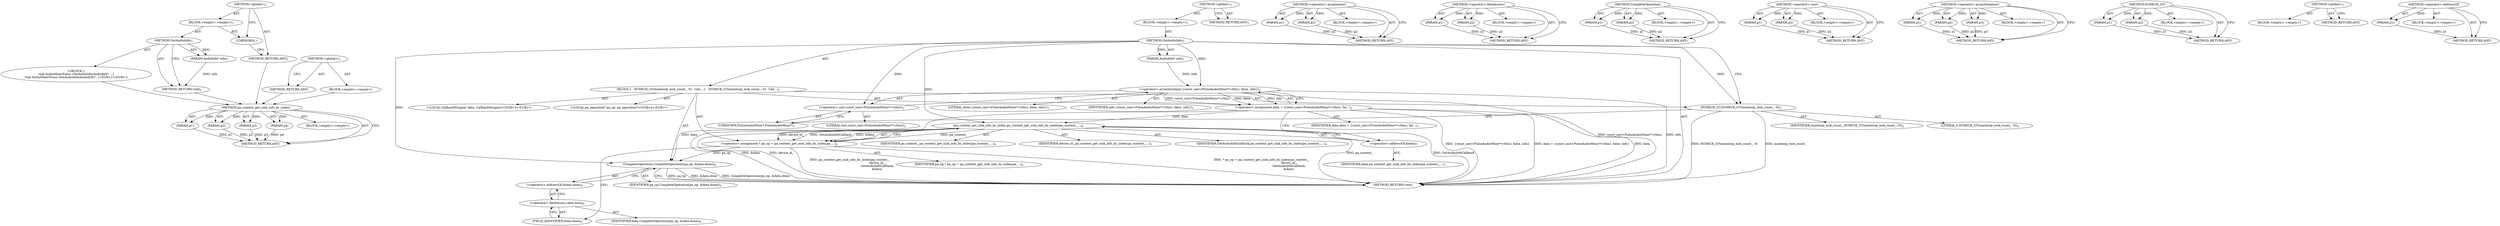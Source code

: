 digraph "&lt;global&gt;" {
vulnerable_84 [label=<(METHOD,pa_context_get_sink_info_by_index)>];
vulnerable_85 [label=<(PARAM,p1)>];
vulnerable_86 [label=<(PARAM,p2)>];
vulnerable_87 [label=<(PARAM,p3)>];
vulnerable_88 [label=<(PARAM,p4)>];
vulnerable_89 [label=<(BLOCK,&lt;empty&gt;,&lt;empty&gt;)>];
vulnerable_90 [label=<(METHOD_RETURN,ANY)>];
vulnerable_6 [label=<(METHOD,&lt;global&gt;)<SUB>1</SUB>>];
vulnerable_7 [label=<(BLOCK,&lt;empty&gt;,&lt;empty&gt;)<SUB>1</SUB>>];
vulnerable_8 [label=<(METHOD,GetAudioInfo)<SUB>1</SUB>>];
vulnerable_9 [label=<(PARAM,AudioInfo* info)<SUB>1</SUB>>];
vulnerable_10 [label=<(BLOCK,{
   DCHECK_GT(mainloop_lock_count_, 0);
  Call...,{
   DCHECK_GT(mainloop_lock_count_, 0);
  Call...)<SUB>1</SUB>>];
vulnerable_11 [label=<(DCHECK_GT,DCHECK_GT(mainloop_lock_count_, 0))<SUB>2</SUB>>];
vulnerable_12 [label=<(IDENTIFIER,mainloop_lock_count_,DCHECK_GT(mainloop_lock_count_, 0))<SUB>2</SUB>>];
vulnerable_13 [label=<(LITERAL,0,DCHECK_GT(mainloop_lock_count_, 0))<SUB>2</SUB>>];
vulnerable_14 [label="<(LOCAL,CallbackWrapper data: CallbackWrapper)<SUB>3</SUB>>"];
vulnerable_15 [label=<(&lt;operator&gt;.assignment,data = {const_cast&lt;PulseAudioMixer*&gt;(this), fal...)<SUB>3</SUB>>];
vulnerable_16 [label=<(IDENTIFIER,data,data = {const_cast&lt;PulseAudioMixer*&gt;(this), fal...)<SUB>3</SUB>>];
vulnerable_17 [label=<(&lt;operator&gt;.arrayInitializer,{const_cast&lt;PulseAudioMixer*&gt;(this), false, info})<SUB>3</SUB>>];
vulnerable_18 [label=<(&lt;operator&gt;.cast,const_cast&lt;PulseAudioMixer*&gt;(this))<SUB>3</SUB>>];
vulnerable_19 [label=<(UNKNOWN,PulseAudioMixer*,PulseAudioMixer*)<SUB>3</SUB>>];
vulnerable_20 [label=<(LITERAL,this,const_cast&lt;PulseAudioMixer*&gt;(this))<SUB>3</SUB>>];
vulnerable_21 [label=<(LITERAL,false,{const_cast&lt;PulseAudioMixer*&gt;(this), false, info})<SUB>3</SUB>>];
vulnerable_22 [label=<(IDENTIFIER,info,{const_cast&lt;PulseAudioMixer*&gt;(this), false, info})<SUB>3</SUB>>];
vulnerable_23 [label="<(LOCAL,pa_operation* pa_op: pa_operation*)<SUB>4</SUB>>"];
vulnerable_24 [label=<(&lt;operator&gt;.assignment,* pa_op = pa_context_get_sink_info_by_index(pa_...)<SUB>4</SUB>>];
vulnerable_25 [label=<(IDENTIFIER,pa_op,* pa_op = pa_context_get_sink_info_by_index(pa_...)<SUB>4</SUB>>];
vulnerable_26 [label=<(pa_context_get_sink_info_by_index,pa_context_get_sink_info_by_index(pa_context_,
...)<SUB>4</SUB>>];
vulnerable_27 [label=<(IDENTIFIER,pa_context_,pa_context_get_sink_info_by_index(pa_context_,
...)<SUB>4</SUB>>];
vulnerable_28 [label=<(IDENTIFIER,device_id_,pa_context_get_sink_info_by_index(pa_context_,
...)<SUB>5</SUB>>];
vulnerable_29 [label=<(IDENTIFIER,GetAudioInfoCallback,pa_context_get_sink_info_by_index(pa_context_,
...)<SUB>6</SUB>>];
vulnerable_30 [label=<(&lt;operator&gt;.addressOf,&amp;data)<SUB>7</SUB>>];
vulnerable_31 [label=<(IDENTIFIER,data,pa_context_get_sink_info_by_index(pa_context_,
...)<SUB>7</SUB>>];
vulnerable_32 [label=<(CompleteOperation,CompleteOperation(pa_op, &amp;data.done))<SUB>8</SUB>>];
vulnerable_33 [label=<(IDENTIFIER,pa_op,CompleteOperation(pa_op, &amp;data.done))<SUB>8</SUB>>];
vulnerable_34 [label=<(&lt;operator&gt;.addressOf,&amp;data.done)<SUB>8</SUB>>];
vulnerable_35 [label=<(&lt;operator&gt;.fieldAccess,data.done)<SUB>8</SUB>>];
vulnerable_36 [label=<(IDENTIFIER,data,CompleteOperation(pa_op, &amp;data.done))<SUB>8</SUB>>];
vulnerable_37 [label=<(FIELD_IDENTIFIER,done,done)<SUB>8</SUB>>];
vulnerable_38 [label=<(METHOD_RETURN,void)<SUB>1</SUB>>];
vulnerable_40 [label=<(METHOD_RETURN,ANY)<SUB>1</SUB>>];
vulnerable_68 [label=<(METHOD,&lt;operator&gt;.assignment)>];
vulnerable_69 [label=<(PARAM,p1)>];
vulnerable_70 [label=<(PARAM,p2)>];
vulnerable_71 [label=<(BLOCK,&lt;empty&gt;,&lt;empty&gt;)>];
vulnerable_72 [label=<(METHOD_RETURN,ANY)>];
vulnerable_100 [label=<(METHOD,&lt;operator&gt;.fieldAccess)>];
vulnerable_101 [label=<(PARAM,p1)>];
vulnerable_102 [label=<(PARAM,p2)>];
vulnerable_103 [label=<(BLOCK,&lt;empty&gt;,&lt;empty&gt;)>];
vulnerable_104 [label=<(METHOD_RETURN,ANY)>];
vulnerable_95 [label=<(METHOD,CompleteOperation)>];
vulnerable_96 [label=<(PARAM,p1)>];
vulnerable_97 [label=<(PARAM,p2)>];
vulnerable_98 [label=<(BLOCK,&lt;empty&gt;,&lt;empty&gt;)>];
vulnerable_99 [label=<(METHOD_RETURN,ANY)>];
vulnerable_79 [label=<(METHOD,&lt;operator&gt;.cast)>];
vulnerable_80 [label=<(PARAM,p1)>];
vulnerable_81 [label=<(PARAM,p2)>];
vulnerable_82 [label=<(BLOCK,&lt;empty&gt;,&lt;empty&gt;)>];
vulnerable_83 [label=<(METHOD_RETURN,ANY)>];
vulnerable_73 [label=<(METHOD,&lt;operator&gt;.arrayInitializer)>];
vulnerable_74 [label=<(PARAM,p1)>];
vulnerable_75 [label=<(PARAM,p2)>];
vulnerable_76 [label=<(PARAM,p3)>];
vulnerable_77 [label=<(BLOCK,&lt;empty&gt;,&lt;empty&gt;)>];
vulnerable_78 [label=<(METHOD_RETURN,ANY)>];
vulnerable_63 [label=<(METHOD,DCHECK_GT)>];
vulnerable_64 [label=<(PARAM,p1)>];
vulnerable_65 [label=<(PARAM,p2)>];
vulnerable_66 [label=<(BLOCK,&lt;empty&gt;,&lt;empty&gt;)>];
vulnerable_67 [label=<(METHOD_RETURN,ANY)>];
vulnerable_57 [label=<(METHOD,&lt;global&gt;)<SUB>1</SUB>>];
vulnerable_58 [label=<(BLOCK,&lt;empty&gt;,&lt;empty&gt;)>];
vulnerable_59 [label=<(METHOD_RETURN,ANY)>];
vulnerable_91 [label=<(METHOD,&lt;operator&gt;.addressOf)>];
vulnerable_92 [label=<(PARAM,p1)>];
vulnerable_93 [label=<(BLOCK,&lt;empty&gt;,&lt;empty&gt;)>];
vulnerable_94 [label=<(METHOD_RETURN,ANY)>];
fixed_6 [label=<(METHOD,&lt;global&gt;)<SUB>1</SUB>>];
fixed_7 [label=<(BLOCK,&lt;empty&gt;,&lt;empty&gt;)<SUB>1</SUB>>];
fixed_8 [label=<(METHOD,GetAudioInfo)<SUB>1</SUB>>];
fixed_9 [label=<(PARAM,AudioInfo* info)<SUB>1</SUB>>];
fixed_10 [label="<(BLOCK,{
void AudioMixerPulse::GetAudioInfo(AudioInfo*...,{
void AudioMixerPulse::GetAudioInfo(AudioInfo*...)<SUB>1</SUB>>"];
fixed_11 [label=<(METHOD_RETURN,void)<SUB>1</SUB>>];
fixed_13 [label=<(UNKNOWN,,)>];
fixed_14 [label=<(METHOD_RETURN,ANY)<SUB>1</SUB>>];
fixed_23 [label=<(METHOD,&lt;global&gt;)<SUB>1</SUB>>];
fixed_24 [label=<(BLOCK,&lt;empty&gt;,&lt;empty&gt;)>];
fixed_25 [label=<(METHOD_RETURN,ANY)>];
vulnerable_84 -> vulnerable_85  [key=0, label="AST: "];
vulnerable_84 -> vulnerable_85  [key=1, label="DDG: "];
vulnerable_84 -> vulnerable_89  [key=0, label="AST: "];
vulnerable_84 -> vulnerable_86  [key=0, label="AST: "];
vulnerable_84 -> vulnerable_86  [key=1, label="DDG: "];
vulnerable_84 -> vulnerable_90  [key=0, label="AST: "];
vulnerable_84 -> vulnerable_90  [key=1, label="CFG: "];
vulnerable_84 -> vulnerable_87  [key=0, label="AST: "];
vulnerable_84 -> vulnerable_87  [key=1, label="DDG: "];
vulnerable_84 -> vulnerable_88  [key=0, label="AST: "];
vulnerable_84 -> vulnerable_88  [key=1, label="DDG: "];
vulnerable_85 -> vulnerable_90  [key=0, label="DDG: p1"];
vulnerable_86 -> vulnerable_90  [key=0, label="DDG: p2"];
vulnerable_87 -> vulnerable_90  [key=0, label="DDG: p3"];
vulnerable_88 -> vulnerable_90  [key=0, label="DDG: p4"];
vulnerable_6 -> vulnerable_7  [key=0, label="AST: "];
vulnerable_6 -> vulnerable_40  [key=0, label="AST: "];
vulnerable_6 -> vulnerable_40  [key=1, label="CFG: "];
vulnerable_7 -> vulnerable_8  [key=0, label="AST: "];
vulnerable_8 -> vulnerable_9  [key=0, label="AST: "];
vulnerable_8 -> vulnerable_9  [key=1, label="DDG: "];
vulnerable_8 -> vulnerable_10  [key=0, label="AST: "];
vulnerable_8 -> vulnerable_38  [key=0, label="AST: "];
vulnerable_8 -> vulnerable_11  [key=0, label="CFG: "];
vulnerable_8 -> vulnerable_11  [key=1, label="DDG: "];
vulnerable_8 -> vulnerable_32  [key=0, label="DDG: "];
vulnerable_8 -> vulnerable_17  [key=0, label="DDG: "];
vulnerable_8 -> vulnerable_26  [key=0, label="DDG: "];
vulnerable_8 -> vulnerable_18  [key=0, label="DDG: "];
vulnerable_9 -> vulnerable_17  [key=0, label="DDG: info"];
vulnerable_10 -> vulnerable_11  [key=0, label="AST: "];
vulnerable_10 -> vulnerable_14  [key=0, label="AST: "];
vulnerable_10 -> vulnerable_15  [key=0, label="AST: "];
vulnerable_10 -> vulnerable_23  [key=0, label="AST: "];
vulnerable_10 -> vulnerable_24  [key=0, label="AST: "];
vulnerable_10 -> vulnerable_32  [key=0, label="AST: "];
vulnerable_11 -> vulnerable_12  [key=0, label="AST: "];
vulnerable_11 -> vulnerable_13  [key=0, label="AST: "];
vulnerable_11 -> vulnerable_19  [key=0, label="CFG: "];
vulnerable_11 -> vulnerable_38  [key=0, label="DDG: DCHECK_GT(mainloop_lock_count_, 0)"];
vulnerable_11 -> vulnerable_38  [key=1, label="DDG: mainloop_lock_count_"];
vulnerable_15 -> vulnerable_16  [key=0, label="AST: "];
vulnerable_15 -> vulnerable_17  [key=0, label="AST: "];
vulnerable_15 -> vulnerable_30  [key=0, label="CFG: "];
vulnerable_15 -> vulnerable_38  [key=0, label="DDG: data"];
vulnerable_15 -> vulnerable_38  [key=1, label="DDG: {const_cast&lt;PulseAudioMixer*&gt;(this), false, info}"];
vulnerable_15 -> vulnerable_38  [key=2, label="DDG: data = {const_cast&lt;PulseAudioMixer*&gt;(this), false, info}"];
vulnerable_15 -> vulnerable_32  [key=0, label="DDG: data"];
vulnerable_15 -> vulnerable_26  [key=0, label="DDG: data"];
vulnerable_17 -> vulnerable_18  [key=0, label="AST: "];
vulnerable_17 -> vulnerable_21  [key=0, label="AST: "];
vulnerable_17 -> vulnerable_22  [key=0, label="AST: "];
vulnerable_17 -> vulnerable_15  [key=0, label="CFG: "];
vulnerable_17 -> vulnerable_15  [key=1, label="DDG: const_cast&lt;PulseAudioMixer*&gt;(this)"];
vulnerable_17 -> vulnerable_15  [key=2, label="DDG: false"];
vulnerable_17 -> vulnerable_15  [key=3, label="DDG: info"];
vulnerable_17 -> vulnerable_38  [key=0, label="DDG: const_cast&lt;PulseAudioMixer*&gt;(this)"];
vulnerable_17 -> vulnerable_38  [key=1, label="DDG: info"];
vulnerable_18 -> vulnerable_19  [key=0, label="AST: "];
vulnerable_18 -> vulnerable_20  [key=0, label="AST: "];
vulnerable_18 -> vulnerable_17  [key=0, label="CFG: "];
vulnerable_19 -> vulnerable_18  [key=0, label="CFG: "];
vulnerable_24 -> vulnerable_25  [key=0, label="AST: "];
vulnerable_24 -> vulnerable_26  [key=0, label="AST: "];
vulnerable_24 -> vulnerable_37  [key=0, label="CFG: "];
vulnerable_24 -> vulnerable_38  [key=0, label="DDG: pa_context_get_sink_info_by_index(pa_context_,
                                                           device_id_,
                                                           GetAudioInfoCallback,
                                                          &amp;data)"];
vulnerable_24 -> vulnerable_38  [key=1, label="DDG: * pa_op = pa_context_get_sink_info_by_index(pa_context_,
                                                           device_id_,
                                                           GetAudioInfoCallback,
                                                          &amp;data)"];
vulnerable_24 -> vulnerable_32  [key=0, label="DDG: pa_op"];
vulnerable_26 -> vulnerable_27  [key=0, label="AST: "];
vulnerable_26 -> vulnerable_28  [key=0, label="AST: "];
vulnerable_26 -> vulnerable_29  [key=0, label="AST: "];
vulnerable_26 -> vulnerable_30  [key=0, label="AST: "];
vulnerable_26 -> vulnerable_24  [key=0, label="CFG: "];
vulnerable_26 -> vulnerable_24  [key=1, label="DDG: pa_context_"];
vulnerable_26 -> vulnerable_24  [key=2, label="DDG: device_id_"];
vulnerable_26 -> vulnerable_24  [key=3, label="DDG: GetAudioInfoCallback"];
vulnerable_26 -> vulnerable_24  [key=4, label="DDG: &amp;data"];
vulnerable_26 -> vulnerable_38  [key=0, label="DDG: pa_context_"];
vulnerable_26 -> vulnerable_38  [key=1, label="DDG: GetAudioInfoCallback"];
vulnerable_26 -> vulnerable_38  [key=2, label="DDG: &amp;data"];
vulnerable_26 -> vulnerable_38  [key=3, label="DDG: device_id_"];
vulnerable_30 -> vulnerable_31  [key=0, label="AST: "];
vulnerable_30 -> vulnerable_26  [key=0, label="CFG: "];
vulnerable_32 -> vulnerable_33  [key=0, label="AST: "];
vulnerable_32 -> vulnerable_34  [key=0, label="AST: "];
vulnerable_32 -> vulnerable_38  [key=0, label="CFG: "];
vulnerable_32 -> vulnerable_38  [key=1, label="DDG: pa_op"];
vulnerable_32 -> vulnerable_38  [key=2, label="DDG: &amp;data.done"];
vulnerable_32 -> vulnerable_38  [key=3, label="DDG: CompleteOperation(pa_op, &amp;data.done)"];
vulnerable_34 -> vulnerable_35  [key=0, label="AST: "];
vulnerable_34 -> vulnerable_32  [key=0, label="CFG: "];
vulnerable_35 -> vulnerable_36  [key=0, label="AST: "];
vulnerable_35 -> vulnerable_37  [key=0, label="AST: "];
vulnerable_35 -> vulnerable_34  [key=0, label="CFG: "];
vulnerable_37 -> vulnerable_35  [key=0, label="CFG: "];
vulnerable_68 -> vulnerable_69  [key=0, label="AST: "];
vulnerable_68 -> vulnerable_69  [key=1, label="DDG: "];
vulnerable_68 -> vulnerable_71  [key=0, label="AST: "];
vulnerable_68 -> vulnerable_70  [key=0, label="AST: "];
vulnerable_68 -> vulnerable_70  [key=1, label="DDG: "];
vulnerable_68 -> vulnerable_72  [key=0, label="AST: "];
vulnerable_68 -> vulnerable_72  [key=1, label="CFG: "];
vulnerable_69 -> vulnerable_72  [key=0, label="DDG: p1"];
vulnerable_70 -> vulnerable_72  [key=0, label="DDG: p2"];
vulnerable_100 -> vulnerable_101  [key=0, label="AST: "];
vulnerable_100 -> vulnerable_101  [key=1, label="DDG: "];
vulnerable_100 -> vulnerable_103  [key=0, label="AST: "];
vulnerable_100 -> vulnerable_102  [key=0, label="AST: "];
vulnerable_100 -> vulnerable_102  [key=1, label="DDG: "];
vulnerable_100 -> vulnerable_104  [key=0, label="AST: "];
vulnerable_100 -> vulnerable_104  [key=1, label="CFG: "];
vulnerable_101 -> vulnerable_104  [key=0, label="DDG: p1"];
vulnerable_102 -> vulnerable_104  [key=0, label="DDG: p2"];
vulnerable_95 -> vulnerable_96  [key=0, label="AST: "];
vulnerable_95 -> vulnerable_96  [key=1, label="DDG: "];
vulnerable_95 -> vulnerable_98  [key=0, label="AST: "];
vulnerable_95 -> vulnerable_97  [key=0, label="AST: "];
vulnerable_95 -> vulnerable_97  [key=1, label="DDG: "];
vulnerable_95 -> vulnerable_99  [key=0, label="AST: "];
vulnerable_95 -> vulnerable_99  [key=1, label="CFG: "];
vulnerable_96 -> vulnerable_99  [key=0, label="DDG: p1"];
vulnerable_97 -> vulnerable_99  [key=0, label="DDG: p2"];
vulnerable_79 -> vulnerable_80  [key=0, label="AST: "];
vulnerable_79 -> vulnerable_80  [key=1, label="DDG: "];
vulnerable_79 -> vulnerable_82  [key=0, label="AST: "];
vulnerable_79 -> vulnerable_81  [key=0, label="AST: "];
vulnerable_79 -> vulnerable_81  [key=1, label="DDG: "];
vulnerable_79 -> vulnerable_83  [key=0, label="AST: "];
vulnerable_79 -> vulnerable_83  [key=1, label="CFG: "];
vulnerable_80 -> vulnerable_83  [key=0, label="DDG: p1"];
vulnerable_81 -> vulnerable_83  [key=0, label="DDG: p2"];
vulnerable_73 -> vulnerable_74  [key=0, label="AST: "];
vulnerable_73 -> vulnerable_74  [key=1, label="DDG: "];
vulnerable_73 -> vulnerable_77  [key=0, label="AST: "];
vulnerable_73 -> vulnerable_75  [key=0, label="AST: "];
vulnerable_73 -> vulnerable_75  [key=1, label="DDG: "];
vulnerable_73 -> vulnerable_78  [key=0, label="AST: "];
vulnerable_73 -> vulnerable_78  [key=1, label="CFG: "];
vulnerable_73 -> vulnerable_76  [key=0, label="AST: "];
vulnerable_73 -> vulnerable_76  [key=1, label="DDG: "];
vulnerable_74 -> vulnerable_78  [key=0, label="DDG: p1"];
vulnerable_75 -> vulnerable_78  [key=0, label="DDG: p2"];
vulnerable_76 -> vulnerable_78  [key=0, label="DDG: p3"];
vulnerable_63 -> vulnerable_64  [key=0, label="AST: "];
vulnerable_63 -> vulnerable_64  [key=1, label="DDG: "];
vulnerable_63 -> vulnerable_66  [key=0, label="AST: "];
vulnerable_63 -> vulnerable_65  [key=0, label="AST: "];
vulnerable_63 -> vulnerable_65  [key=1, label="DDG: "];
vulnerable_63 -> vulnerable_67  [key=0, label="AST: "];
vulnerable_63 -> vulnerable_67  [key=1, label="CFG: "];
vulnerable_64 -> vulnerable_67  [key=0, label="DDG: p1"];
vulnerable_65 -> vulnerable_67  [key=0, label="DDG: p2"];
vulnerable_57 -> vulnerable_58  [key=0, label="AST: "];
vulnerable_57 -> vulnerable_59  [key=0, label="AST: "];
vulnerable_57 -> vulnerable_59  [key=1, label="CFG: "];
vulnerable_91 -> vulnerable_92  [key=0, label="AST: "];
vulnerable_91 -> vulnerable_92  [key=1, label="DDG: "];
vulnerable_91 -> vulnerable_93  [key=0, label="AST: "];
vulnerable_91 -> vulnerable_94  [key=0, label="AST: "];
vulnerable_91 -> vulnerable_94  [key=1, label="CFG: "];
vulnerable_92 -> vulnerable_94  [key=0, label="DDG: p1"];
fixed_6 -> fixed_7  [key=0, label="AST: "];
fixed_6 -> fixed_14  [key=0, label="AST: "];
fixed_6 -> fixed_13  [key=0, label="CFG: "];
fixed_7 -> fixed_8  [key=0, label="AST: "];
fixed_7 -> fixed_13  [key=0, label="AST: "];
fixed_8 -> fixed_9  [key=0, label="AST: "];
fixed_8 -> fixed_9  [key=1, label="DDG: "];
fixed_8 -> fixed_10  [key=0, label="AST: "];
fixed_8 -> fixed_11  [key=0, label="AST: "];
fixed_8 -> fixed_11  [key=1, label="CFG: "];
fixed_9 -> fixed_11  [key=0, label="DDG: info"];
fixed_10 -> vulnerable_84  [key=0];
fixed_11 -> vulnerable_84  [key=0];
fixed_13 -> fixed_14  [key=0, label="CFG: "];
fixed_14 -> vulnerable_84  [key=0];
fixed_23 -> fixed_24  [key=0, label="AST: "];
fixed_23 -> fixed_25  [key=0, label="AST: "];
fixed_23 -> fixed_25  [key=1, label="CFG: "];
fixed_24 -> vulnerable_84  [key=0];
fixed_25 -> vulnerable_84  [key=0];
}
